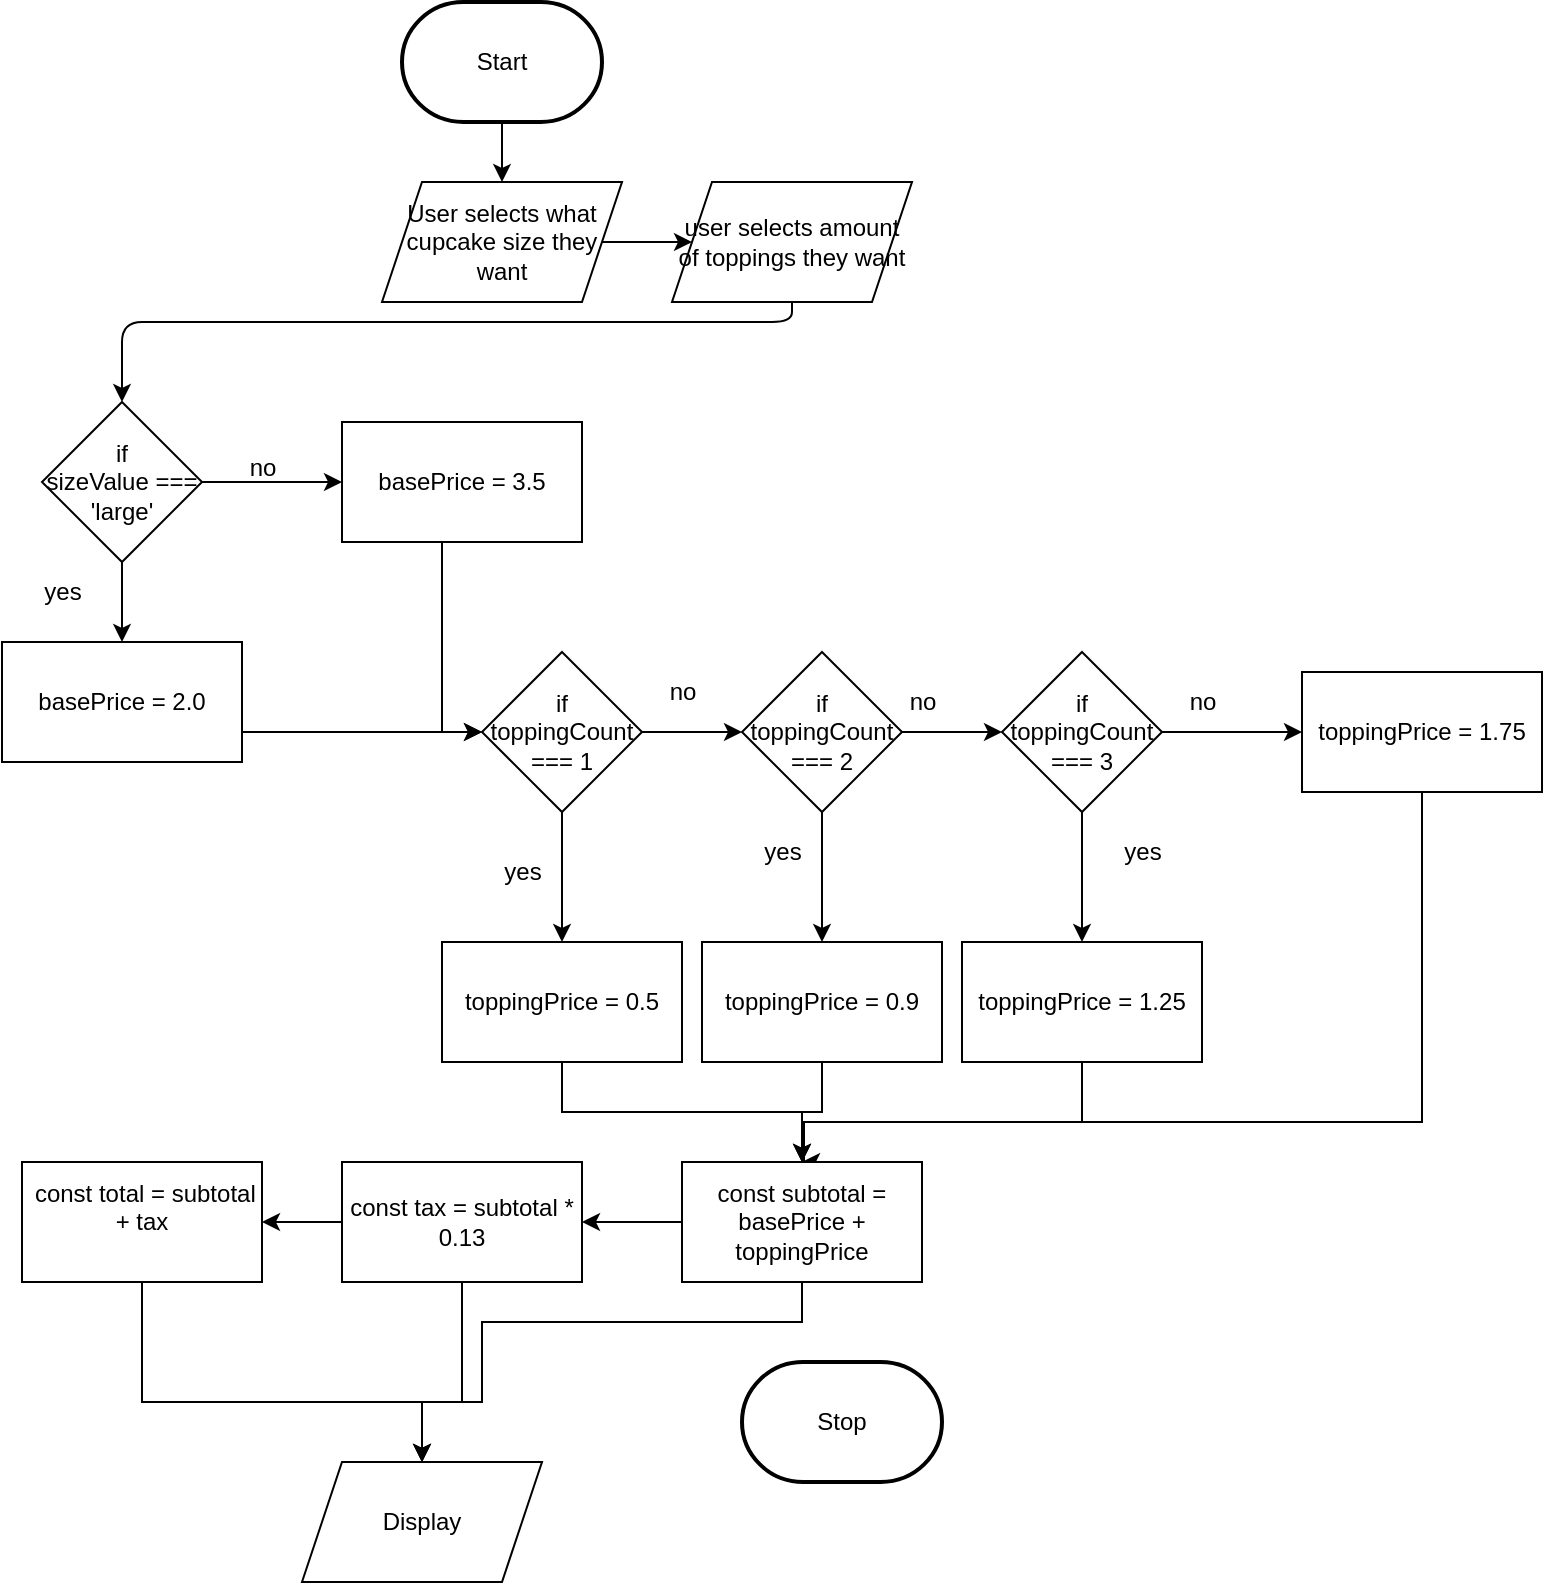 <mxfile>
    <diagram id="HIP3nbAZw_EuaXWnEj3U" name="Page-1">
        <mxGraphModel dx="1214" dy="765" grid="1" gridSize="10" guides="1" tooltips="1" connect="1" arrows="1" fold="1" page="1" pageScale="1" pageWidth="850" pageHeight="1100" math="0" shadow="0">
            <root>
                <mxCell id="0"/>
                <mxCell id="1" parent="0"/>
                <mxCell id="6" value="" style="edgeStyle=orthogonalEdgeStyle;html=1;" edge="1" parent="1" source="2" target="4">
                    <mxGeometry relative="1" as="geometry"/>
                </mxCell>
                <mxCell id="2" value="Start" style="strokeWidth=2;html=1;shape=mxgraph.flowchart.terminator;whiteSpace=wrap;" parent="1" vertex="1">
                    <mxGeometry x="230" y="310" width="100" height="60" as="geometry"/>
                </mxCell>
                <mxCell id="3" value="Stop" style="strokeWidth=2;html=1;shape=mxgraph.flowchart.terminator;whiteSpace=wrap;" parent="1" vertex="1">
                    <mxGeometry x="400" y="990" width="100" height="60" as="geometry"/>
                </mxCell>
                <mxCell id="8" value="" style="edgeStyle=orthogonalEdgeStyle;html=1;" edge="1" parent="1" source="4" target="7">
                    <mxGeometry relative="1" as="geometry"/>
                </mxCell>
                <mxCell id="4" value="User selects what cupcake size they want" style="shape=parallelogram;perimeter=parallelogramPerimeter;whiteSpace=wrap;html=1;fixedSize=1;" vertex="1" parent="1">
                    <mxGeometry x="220" y="400" width="120" height="60" as="geometry"/>
                </mxCell>
                <mxCell id="10" style="edgeStyle=orthogonalEdgeStyle;html=1;" edge="1" parent="1" source="7" target="9">
                    <mxGeometry relative="1" as="geometry">
                        <Array as="points">
                            <mxPoint x="425" y="470"/>
                        </Array>
                    </mxGeometry>
                </mxCell>
                <mxCell id="7" value="user selects amount of toppings they want" style="shape=parallelogram;perimeter=parallelogramPerimeter;whiteSpace=wrap;html=1;fixedSize=1;" vertex="1" parent="1">
                    <mxGeometry x="365" y="400" width="120" height="60" as="geometry"/>
                </mxCell>
                <mxCell id="39" value="" style="edgeStyle=orthogonalEdgeStyle;html=1;" edge="1" parent="1" source="9" target="37">
                    <mxGeometry relative="1" as="geometry"/>
                </mxCell>
                <mxCell id="42" value="" style="edgeStyle=orthogonalEdgeStyle;html=1;" edge="1" parent="1" source="9" target="36">
                    <mxGeometry relative="1" as="geometry"/>
                </mxCell>
                <mxCell id="9" value="if&lt;div&gt;sizeValue === &#39;large&#39;&lt;/div&gt;" style="rhombus;whiteSpace=wrap;html=1;" vertex="1" parent="1">
                    <mxGeometry x="50" y="510" width="80" height="80" as="geometry"/>
                </mxCell>
                <mxCell id="15" value="" style="edgeStyle=orthogonalEdgeStyle;html=1;" edge="1" parent="1" source="11" target="14">
                    <mxGeometry relative="1" as="geometry"/>
                </mxCell>
                <mxCell id="31" value="" style="edgeStyle=orthogonalEdgeStyle;html=1;" edge="1" parent="1" source="11" target="30">
                    <mxGeometry relative="1" as="geometry"/>
                </mxCell>
                <mxCell id="11" value="&lt;div&gt;if&lt;/div&gt;toppingCount === 1" style="rhombus;whiteSpace=wrap;html=1;" vertex="1" parent="1">
                    <mxGeometry x="270" y="635" width="80" height="80" as="geometry"/>
                </mxCell>
                <mxCell id="13" value="yes" style="text;html=1;align=center;verticalAlign=middle;resizable=0;points=[];autosize=1;strokeColor=none;fillColor=none;" vertex="1" parent="1">
                    <mxGeometry x="40" y="590" width="40" height="30" as="geometry"/>
                </mxCell>
                <mxCell id="18" value="" style="edgeStyle=orthogonalEdgeStyle;html=1;" edge="1" parent="1" source="14" target="16">
                    <mxGeometry relative="1" as="geometry"/>
                </mxCell>
                <mxCell id="27" value="" style="edgeStyle=orthogonalEdgeStyle;html=1;" edge="1" parent="1" source="14" target="26">
                    <mxGeometry relative="1" as="geometry"/>
                </mxCell>
                <mxCell id="14" value="if&lt;div&gt;toppingCount === 2&lt;/div&gt;" style="rhombus;whiteSpace=wrap;html=1;" vertex="1" parent="1">
                    <mxGeometry x="400" y="635" width="80" height="80" as="geometry"/>
                </mxCell>
                <mxCell id="22" value="" style="edgeStyle=orthogonalEdgeStyle;html=1;" edge="1" parent="1" source="16" target="21">
                    <mxGeometry relative="1" as="geometry"/>
                </mxCell>
                <mxCell id="25" value="" style="edgeStyle=orthogonalEdgeStyle;html=1;" edge="1" parent="1" source="16" target="24">
                    <mxGeometry relative="1" as="geometry"/>
                </mxCell>
                <mxCell id="16" value="if&lt;div&gt;toppingCount === 3&lt;/div&gt;" style="rhombus;whiteSpace=wrap;html=1;" vertex="1" parent="1">
                    <mxGeometry x="530" y="635" width="80" height="80" as="geometry"/>
                </mxCell>
                <mxCell id="53" style="edgeStyle=orthogonalEdgeStyle;html=1;entryX=0.5;entryY=0;entryDx=0;entryDy=0;rounded=0;curved=0;" edge="1" parent="1" source="21" target="46">
                    <mxGeometry relative="1" as="geometry">
                        <Array as="points">
                            <mxPoint x="740" y="870"/>
                            <mxPoint x="430" y="870"/>
                        </Array>
                    </mxGeometry>
                </mxCell>
                <mxCell id="21" value="toppingPrice = 1.75" style="whiteSpace=wrap;html=1;" vertex="1" parent="1">
                    <mxGeometry x="680" y="645" width="120" height="60" as="geometry"/>
                </mxCell>
                <mxCell id="23" value="no" style="text;html=1;align=center;verticalAlign=middle;resizable=0;points=[];autosize=1;strokeColor=none;fillColor=none;" vertex="1" parent="1">
                    <mxGeometry x="610" y="645" width="40" height="30" as="geometry"/>
                </mxCell>
                <mxCell id="52" style="edgeStyle=orthogonalEdgeStyle;html=1;rounded=0;curved=0;" edge="1" parent="1" source="24">
                    <mxGeometry relative="1" as="geometry">
                        <mxPoint x="430" y="890" as="targetPoint"/>
                        <Array as="points">
                            <mxPoint x="570" y="870"/>
                            <mxPoint x="431" y="870"/>
                        </Array>
                    </mxGeometry>
                </mxCell>
                <mxCell id="24" value="toppingPrice = 1.25" style="whiteSpace=wrap;html=1;" vertex="1" parent="1">
                    <mxGeometry x="510" y="780" width="120" height="60" as="geometry"/>
                </mxCell>
                <mxCell id="48" style="edgeStyle=orthogonalEdgeStyle;html=1;entryX=0.5;entryY=0;entryDx=0;entryDy=0;strokeColor=none;rounded=0;curved=0;" edge="1" parent="1" source="26" target="46">
                    <mxGeometry relative="1" as="geometry"/>
                </mxCell>
                <mxCell id="49" style="edgeStyle=orthogonalEdgeStyle;html=1;entryX=0.5;entryY=0;entryDx=0;entryDy=0;rounded=0;curved=0;" edge="1" parent="1" source="26" target="46">
                    <mxGeometry relative="1" as="geometry"/>
                </mxCell>
                <mxCell id="26" value="toppingPrice = 0.9" style="whiteSpace=wrap;html=1;" vertex="1" parent="1">
                    <mxGeometry x="380" y="780" width="120" height="60" as="geometry"/>
                </mxCell>
                <mxCell id="28" value="yes" style="text;html=1;align=center;verticalAlign=middle;resizable=0;points=[];autosize=1;strokeColor=none;fillColor=none;" vertex="1" parent="1">
                    <mxGeometry x="580" y="720" width="40" height="30" as="geometry"/>
                </mxCell>
                <mxCell id="29" value="yes" style="text;html=1;align=center;verticalAlign=middle;resizable=0;points=[];autosize=1;strokeColor=none;fillColor=none;" vertex="1" parent="1">
                    <mxGeometry x="400" y="720" width="40" height="30" as="geometry"/>
                </mxCell>
                <mxCell id="47" style="edgeStyle=orthogonalEdgeStyle;html=1;entryX=0.5;entryY=0;entryDx=0;entryDy=0;rounded=0;curved=0;" edge="1" parent="1" source="30" target="46">
                    <mxGeometry relative="1" as="geometry"/>
                </mxCell>
                <mxCell id="30" value="toppingPrice = 0.5" style="whiteSpace=wrap;html=1;" vertex="1" parent="1">
                    <mxGeometry x="250" y="780" width="120" height="60" as="geometry"/>
                </mxCell>
                <mxCell id="32" value="yes" style="text;html=1;align=center;verticalAlign=middle;resizable=0;points=[];autosize=1;strokeColor=none;fillColor=none;" vertex="1" parent="1">
                    <mxGeometry x="270" y="730" width="40" height="30" as="geometry"/>
                </mxCell>
                <mxCell id="44" style="edgeStyle=orthogonalEdgeStyle;html=1;entryX=0;entryY=0.5;entryDx=0;entryDy=0;rounded=0;curved=0;" edge="1" parent="1" source="36" target="11">
                    <mxGeometry relative="1" as="geometry">
                        <Array as="points">
                            <mxPoint x="250" y="675"/>
                        </Array>
                    </mxGeometry>
                </mxCell>
                <mxCell id="36" value="basePrice = 3.5" style="whiteSpace=wrap;html=1;" vertex="1" parent="1">
                    <mxGeometry x="200" y="520" width="120" height="60" as="geometry"/>
                </mxCell>
                <mxCell id="45" style="edgeStyle=orthogonalEdgeStyle;html=1;entryX=0;entryY=0.5;entryDx=0;entryDy=0;" edge="1" parent="1" source="37" target="11">
                    <mxGeometry relative="1" as="geometry">
                        <Array as="points">
                            <mxPoint x="220" y="675"/>
                            <mxPoint x="220" y="675"/>
                        </Array>
                    </mxGeometry>
                </mxCell>
                <mxCell id="37" value="basePrice = 2.0" style="whiteSpace=wrap;html=1;" vertex="1" parent="1">
                    <mxGeometry x="30" y="630" width="120" height="60" as="geometry"/>
                </mxCell>
                <mxCell id="40" value="no" style="text;html=1;align=center;verticalAlign=middle;resizable=0;points=[];autosize=1;strokeColor=none;fillColor=none;" vertex="1" parent="1">
                    <mxGeometry x="350" y="640" width="40" height="30" as="geometry"/>
                </mxCell>
                <mxCell id="41" value="no" style="text;html=1;align=center;verticalAlign=middle;resizable=0;points=[];autosize=1;strokeColor=none;fillColor=none;" vertex="1" parent="1">
                    <mxGeometry x="470" y="645" width="40" height="30" as="geometry"/>
                </mxCell>
                <mxCell id="43" value="no" style="text;html=1;align=center;verticalAlign=middle;resizable=0;points=[];autosize=1;strokeColor=none;fillColor=none;" vertex="1" parent="1">
                    <mxGeometry x="140" y="528" width="40" height="30" as="geometry"/>
                </mxCell>
                <mxCell id="55" value="" style="edgeStyle=orthogonalEdgeStyle;html=1;" edge="1" parent="1" source="46" target="54">
                    <mxGeometry relative="1" as="geometry"/>
                </mxCell>
                <mxCell id="60" style="edgeStyle=orthogonalEdgeStyle;html=1;entryX=0.5;entryY=0;entryDx=0;entryDy=0;rounded=0;curved=0;" edge="1" parent="1" source="46" target="58">
                    <mxGeometry relative="1" as="geometry">
                        <Array as="points">
                            <mxPoint x="430" y="970"/>
                            <mxPoint x="270" y="970"/>
                            <mxPoint x="270" y="1010"/>
                        </Array>
                    </mxGeometry>
                </mxCell>
                <mxCell id="46" value="const subtotal = basePrice + toppingPrice" style="whiteSpace=wrap;html=1;" vertex="1" parent="1">
                    <mxGeometry x="370" y="890" width="120" height="60" as="geometry"/>
                </mxCell>
                <mxCell id="57" value="" style="edgeStyle=orthogonalEdgeStyle;html=1;" edge="1" parent="1" source="54" target="56">
                    <mxGeometry relative="1" as="geometry"/>
                </mxCell>
                <mxCell id="61" style="edgeStyle=orthogonalEdgeStyle;html=1;entryX=0.5;entryY=0;entryDx=0;entryDy=0;rounded=0;curved=0;" edge="1" parent="1" source="54" target="58">
                    <mxGeometry relative="1" as="geometry">
                        <Array as="points">
                            <mxPoint x="260" y="1010"/>
                            <mxPoint x="240" y="1010"/>
                        </Array>
                    </mxGeometry>
                </mxCell>
                <mxCell id="54" value="const tax = subtotal * 0.13" style="whiteSpace=wrap;html=1;" vertex="1" parent="1">
                    <mxGeometry x="200" y="890" width="120" height="60" as="geometry"/>
                </mxCell>
                <mxCell id="62" style="edgeStyle=orthogonalEdgeStyle;html=1;entryX=0.5;entryY=0;entryDx=0;entryDy=0;rounded=0;curved=0;" edge="1" parent="1" source="56" target="58">
                    <mxGeometry relative="1" as="geometry">
                        <Array as="points">
                            <mxPoint x="100" y="1010"/>
                            <mxPoint x="240" y="1010"/>
                        </Array>
                    </mxGeometry>
                </mxCell>
                <mxCell id="56" value="&lt;div&gt;&lt;font color=&quot;#000000&quot;&gt;&amp;nbsp;const total = subtotal + tax&lt;/font&gt;&lt;/div&gt;&lt;div&gt;&lt;br&gt;&lt;/div&gt;" style="whiteSpace=wrap;html=1;" vertex="1" parent="1">
                    <mxGeometry x="40" y="890" width="120" height="60" as="geometry"/>
                </mxCell>
                <mxCell id="58" value="Display" style="shape=parallelogram;perimeter=parallelogramPerimeter;whiteSpace=wrap;html=1;fixedSize=1;" vertex="1" parent="1">
                    <mxGeometry x="180" y="1040" width="120" height="60" as="geometry"/>
                </mxCell>
            </root>
        </mxGraphModel>
    </diagram>
</mxfile>